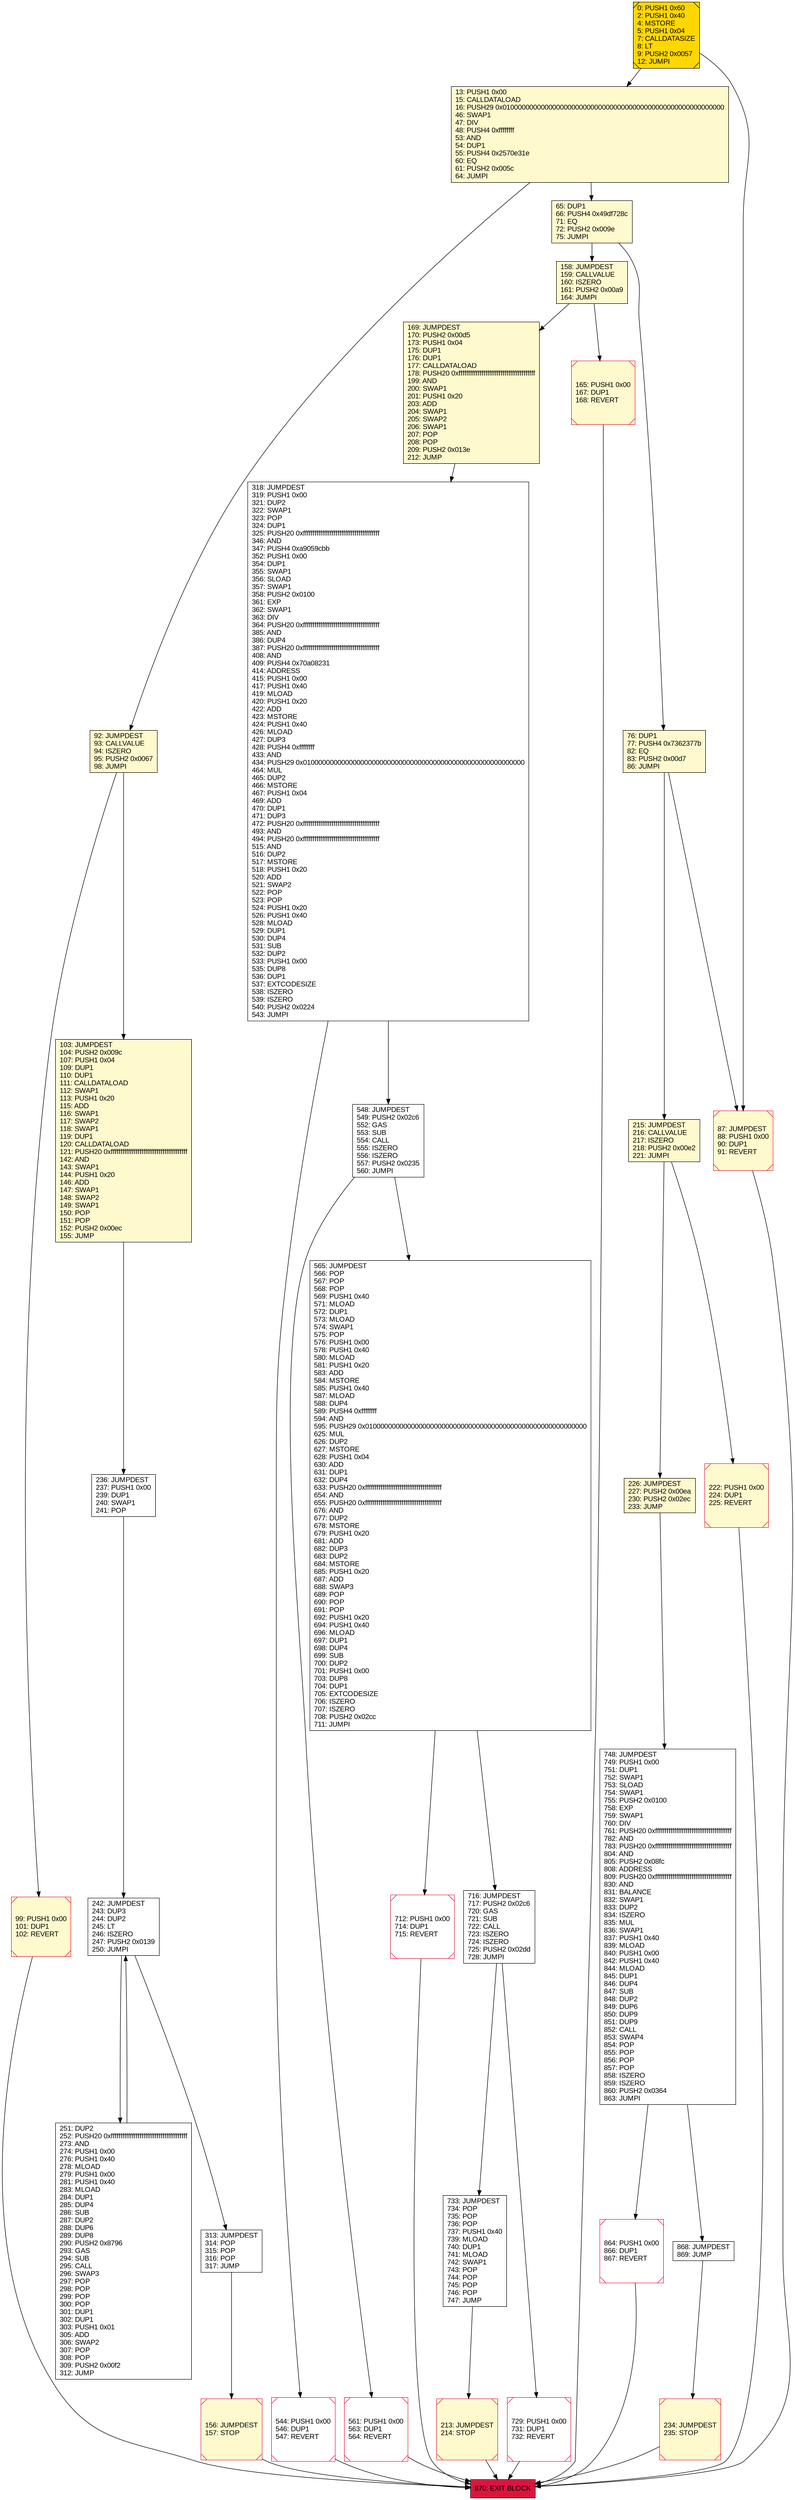 digraph G {
bgcolor=transparent rankdir=UD;
node [shape=box style=filled color=black fillcolor=white fontname=arial fontcolor=black];
213 [label="213: JUMPDEST\l214: STOP\l" fillcolor=lemonchiffon shape=Msquare color=crimson ];
544 [label="544: PUSH1 0x00\l546: DUP1\l547: REVERT\l" shape=Msquare color=crimson ];
864 [label="864: PUSH1 0x00\l866: DUP1\l867: REVERT\l" shape=Msquare color=crimson ];
99 [label="99: PUSH1 0x00\l101: DUP1\l102: REVERT\l" fillcolor=lemonchiffon shape=Msquare color=crimson ];
13 [label="13: PUSH1 0x00\l15: CALLDATALOAD\l16: PUSH29 0x0100000000000000000000000000000000000000000000000000000000\l46: SWAP1\l47: DIV\l48: PUSH4 0xffffffff\l53: AND\l54: DUP1\l55: PUSH4 0x2570e31e\l60: EQ\l61: PUSH2 0x005c\l64: JUMPI\l" fillcolor=lemonchiffon ];
242 [label="242: JUMPDEST\l243: DUP3\l244: DUP2\l245: LT\l246: ISZERO\l247: PUSH2 0x0139\l250: JUMPI\l" ];
165 [label="165: PUSH1 0x00\l167: DUP1\l168: REVERT\l" fillcolor=lemonchiffon shape=Msquare color=crimson ];
548 [label="548: JUMPDEST\l549: PUSH2 0x02c6\l552: GAS\l553: SUB\l554: CALL\l555: ISZERO\l556: ISZERO\l557: PUSH2 0x0235\l560: JUMPI\l" ];
236 [label="236: JUMPDEST\l237: PUSH1 0x00\l239: DUP1\l240: SWAP1\l241: POP\l" ];
156 [label="156: JUMPDEST\l157: STOP\l" fillcolor=lemonchiffon shape=Msquare color=crimson ];
561 [label="561: PUSH1 0x00\l563: DUP1\l564: REVERT\l" shape=Msquare color=crimson ];
565 [label="565: JUMPDEST\l566: POP\l567: POP\l568: POP\l569: PUSH1 0x40\l571: MLOAD\l572: DUP1\l573: MLOAD\l574: SWAP1\l575: POP\l576: PUSH1 0x00\l578: PUSH1 0x40\l580: MLOAD\l581: PUSH1 0x20\l583: ADD\l584: MSTORE\l585: PUSH1 0x40\l587: MLOAD\l588: DUP4\l589: PUSH4 0xffffffff\l594: AND\l595: PUSH29 0x0100000000000000000000000000000000000000000000000000000000\l625: MUL\l626: DUP2\l627: MSTORE\l628: PUSH1 0x04\l630: ADD\l631: DUP1\l632: DUP4\l633: PUSH20 0xffffffffffffffffffffffffffffffffffffffff\l654: AND\l655: PUSH20 0xffffffffffffffffffffffffffffffffffffffff\l676: AND\l677: DUP2\l678: MSTORE\l679: PUSH1 0x20\l681: ADD\l682: DUP3\l683: DUP2\l684: MSTORE\l685: PUSH1 0x20\l687: ADD\l688: SWAP3\l689: POP\l690: POP\l691: POP\l692: PUSH1 0x20\l694: PUSH1 0x40\l696: MLOAD\l697: DUP1\l698: DUP4\l699: SUB\l700: DUP2\l701: PUSH1 0x00\l703: DUP8\l704: DUP1\l705: EXTCODESIZE\l706: ISZERO\l707: ISZERO\l708: PUSH2 0x02cc\l711: JUMPI\l" ];
87 [label="87: JUMPDEST\l88: PUSH1 0x00\l90: DUP1\l91: REVERT\l" fillcolor=lemonchiffon shape=Msquare color=crimson ];
226 [label="226: JUMPDEST\l227: PUSH2 0x00ea\l230: PUSH2 0x02ec\l233: JUMP\l" fillcolor=lemonchiffon ];
868 [label="868: JUMPDEST\l869: JUMP\l" ];
158 [label="158: JUMPDEST\l159: CALLVALUE\l160: ISZERO\l161: PUSH2 0x00a9\l164: JUMPI\l" fillcolor=lemonchiffon ];
65 [label="65: DUP1\l66: PUSH4 0x49df728c\l71: EQ\l72: PUSH2 0x009e\l75: JUMPI\l" fillcolor=lemonchiffon ];
733 [label="733: JUMPDEST\l734: POP\l735: POP\l736: POP\l737: PUSH1 0x40\l739: MLOAD\l740: DUP1\l741: MLOAD\l742: SWAP1\l743: POP\l744: POP\l745: POP\l746: POP\l747: JUMP\l" ];
313 [label="313: JUMPDEST\l314: POP\l315: POP\l316: POP\l317: JUMP\l" ];
76 [label="76: DUP1\l77: PUSH4 0x7362377b\l82: EQ\l83: PUSH2 0x00d7\l86: JUMPI\l" fillcolor=lemonchiffon ];
103 [label="103: JUMPDEST\l104: PUSH2 0x009c\l107: PUSH1 0x04\l109: DUP1\l110: DUP1\l111: CALLDATALOAD\l112: SWAP1\l113: PUSH1 0x20\l115: ADD\l116: SWAP1\l117: SWAP2\l118: SWAP1\l119: DUP1\l120: CALLDATALOAD\l121: PUSH20 0xffffffffffffffffffffffffffffffffffffffff\l142: AND\l143: SWAP1\l144: PUSH1 0x20\l146: ADD\l147: SWAP1\l148: SWAP2\l149: SWAP1\l150: POP\l151: POP\l152: PUSH2 0x00ec\l155: JUMP\l" fillcolor=lemonchiffon ];
716 [label="716: JUMPDEST\l717: PUSH2 0x02c6\l720: GAS\l721: SUB\l722: CALL\l723: ISZERO\l724: ISZERO\l725: PUSH2 0x02dd\l728: JUMPI\l" ];
870 [label="870: EXIT BLOCK\l" fillcolor=crimson ];
748 [label="748: JUMPDEST\l749: PUSH1 0x00\l751: DUP1\l752: SWAP1\l753: SLOAD\l754: SWAP1\l755: PUSH2 0x0100\l758: EXP\l759: SWAP1\l760: DIV\l761: PUSH20 0xffffffffffffffffffffffffffffffffffffffff\l782: AND\l783: PUSH20 0xffffffffffffffffffffffffffffffffffffffff\l804: AND\l805: PUSH2 0x08fc\l808: ADDRESS\l809: PUSH20 0xffffffffffffffffffffffffffffffffffffffff\l830: AND\l831: BALANCE\l832: SWAP1\l833: DUP2\l834: ISZERO\l835: MUL\l836: SWAP1\l837: PUSH1 0x40\l839: MLOAD\l840: PUSH1 0x00\l842: PUSH1 0x40\l844: MLOAD\l845: DUP1\l846: DUP4\l847: SUB\l848: DUP2\l849: DUP6\l850: DUP9\l851: DUP9\l852: CALL\l853: SWAP4\l854: POP\l855: POP\l856: POP\l857: POP\l858: ISZERO\l859: ISZERO\l860: PUSH2 0x0364\l863: JUMPI\l" ];
251 [label="251: DUP2\l252: PUSH20 0xffffffffffffffffffffffffffffffffffffffff\l273: AND\l274: PUSH1 0x00\l276: PUSH1 0x40\l278: MLOAD\l279: PUSH1 0x00\l281: PUSH1 0x40\l283: MLOAD\l284: DUP1\l285: DUP4\l286: SUB\l287: DUP2\l288: DUP6\l289: DUP8\l290: PUSH2 0x8796\l293: GAS\l294: SUB\l295: CALL\l296: SWAP3\l297: POP\l298: POP\l299: POP\l300: POP\l301: DUP1\l302: DUP1\l303: PUSH1 0x01\l305: ADD\l306: SWAP2\l307: POP\l308: POP\l309: PUSH2 0x00f2\l312: JUMP\l" ];
712 [label="712: PUSH1 0x00\l714: DUP1\l715: REVERT\l" shape=Msquare color=crimson ];
92 [label="92: JUMPDEST\l93: CALLVALUE\l94: ISZERO\l95: PUSH2 0x0067\l98: JUMPI\l" fillcolor=lemonchiffon ];
169 [label="169: JUMPDEST\l170: PUSH2 0x00d5\l173: PUSH1 0x04\l175: DUP1\l176: DUP1\l177: CALLDATALOAD\l178: PUSH20 0xffffffffffffffffffffffffffffffffffffffff\l199: AND\l200: SWAP1\l201: PUSH1 0x20\l203: ADD\l204: SWAP1\l205: SWAP2\l206: SWAP1\l207: POP\l208: POP\l209: PUSH2 0x013e\l212: JUMP\l" fillcolor=lemonchiffon ];
0 [label="0: PUSH1 0x60\l2: PUSH1 0x40\l4: MSTORE\l5: PUSH1 0x04\l7: CALLDATASIZE\l8: LT\l9: PUSH2 0x0057\l12: JUMPI\l" fillcolor=lemonchiffon shape=Msquare fillcolor=gold ];
318 [label="318: JUMPDEST\l319: PUSH1 0x00\l321: DUP2\l322: SWAP1\l323: POP\l324: DUP1\l325: PUSH20 0xffffffffffffffffffffffffffffffffffffffff\l346: AND\l347: PUSH4 0xa9059cbb\l352: PUSH1 0x00\l354: DUP1\l355: SWAP1\l356: SLOAD\l357: SWAP1\l358: PUSH2 0x0100\l361: EXP\l362: SWAP1\l363: DIV\l364: PUSH20 0xffffffffffffffffffffffffffffffffffffffff\l385: AND\l386: DUP4\l387: PUSH20 0xffffffffffffffffffffffffffffffffffffffff\l408: AND\l409: PUSH4 0x70a08231\l414: ADDRESS\l415: PUSH1 0x00\l417: PUSH1 0x40\l419: MLOAD\l420: PUSH1 0x20\l422: ADD\l423: MSTORE\l424: PUSH1 0x40\l426: MLOAD\l427: DUP3\l428: PUSH4 0xffffffff\l433: AND\l434: PUSH29 0x0100000000000000000000000000000000000000000000000000000000\l464: MUL\l465: DUP2\l466: MSTORE\l467: PUSH1 0x04\l469: ADD\l470: DUP1\l471: DUP3\l472: PUSH20 0xffffffffffffffffffffffffffffffffffffffff\l493: AND\l494: PUSH20 0xffffffffffffffffffffffffffffffffffffffff\l515: AND\l516: DUP2\l517: MSTORE\l518: PUSH1 0x20\l520: ADD\l521: SWAP2\l522: POP\l523: POP\l524: PUSH1 0x20\l526: PUSH1 0x40\l528: MLOAD\l529: DUP1\l530: DUP4\l531: SUB\l532: DUP2\l533: PUSH1 0x00\l535: DUP8\l536: DUP1\l537: EXTCODESIZE\l538: ISZERO\l539: ISZERO\l540: PUSH2 0x0224\l543: JUMPI\l" ];
729 [label="729: PUSH1 0x00\l731: DUP1\l732: REVERT\l" shape=Msquare color=crimson ];
215 [label="215: JUMPDEST\l216: CALLVALUE\l217: ISZERO\l218: PUSH2 0x00e2\l221: JUMPI\l" fillcolor=lemonchiffon ];
234 [label="234: JUMPDEST\l235: STOP\l" fillcolor=lemonchiffon shape=Msquare color=crimson ];
222 [label="222: PUSH1 0x00\l224: DUP1\l225: REVERT\l" fillcolor=lemonchiffon shape=Msquare color=crimson ];
65 -> 158;
215 -> 222;
236 -> 242;
169 -> 318;
65 -> 76;
76 -> 87;
712 -> 870;
313 -> 156;
158 -> 165;
13 -> 65;
548 -> 561;
548 -> 565;
733 -> 213;
234 -> 870;
222 -> 870;
103 -> 236;
242 -> 313;
716 -> 729;
729 -> 870;
0 -> 87;
165 -> 870;
99 -> 870;
158 -> 169;
76 -> 215;
213 -> 870;
544 -> 870;
864 -> 870;
215 -> 226;
748 -> 864;
242 -> 251;
251 -> 242;
868 -> 234;
92 -> 103;
156 -> 870;
0 -> 13;
318 -> 548;
92 -> 99;
716 -> 733;
13 -> 92;
87 -> 870;
318 -> 544;
565 -> 716;
561 -> 870;
565 -> 712;
226 -> 748;
748 -> 868;
}